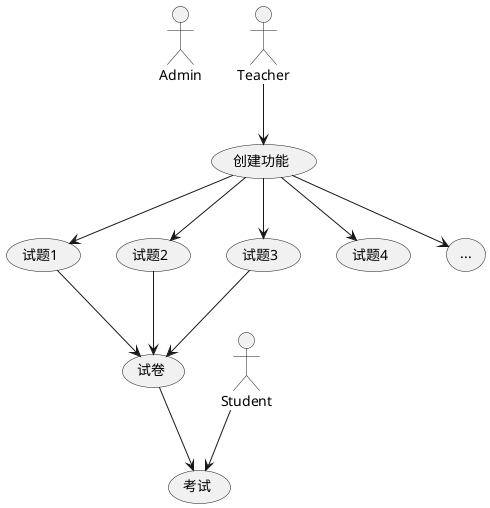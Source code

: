 @startuml

:Admin: as 管理员
 Teacher as 老师
 Student as 学生


老师 --> (创建功能)

创建功能 --> (试题1)
创建功能 --> (试题2)
创建功能 --> (试题3)
创建功能 --> (试题4)
创建功能 --> (...)

(试题1) --> (试卷)
(试题2) --> (试卷)
(试题3) --> (试卷)

(试卷)--> (考试)

学生 --> (考试)
@enduml